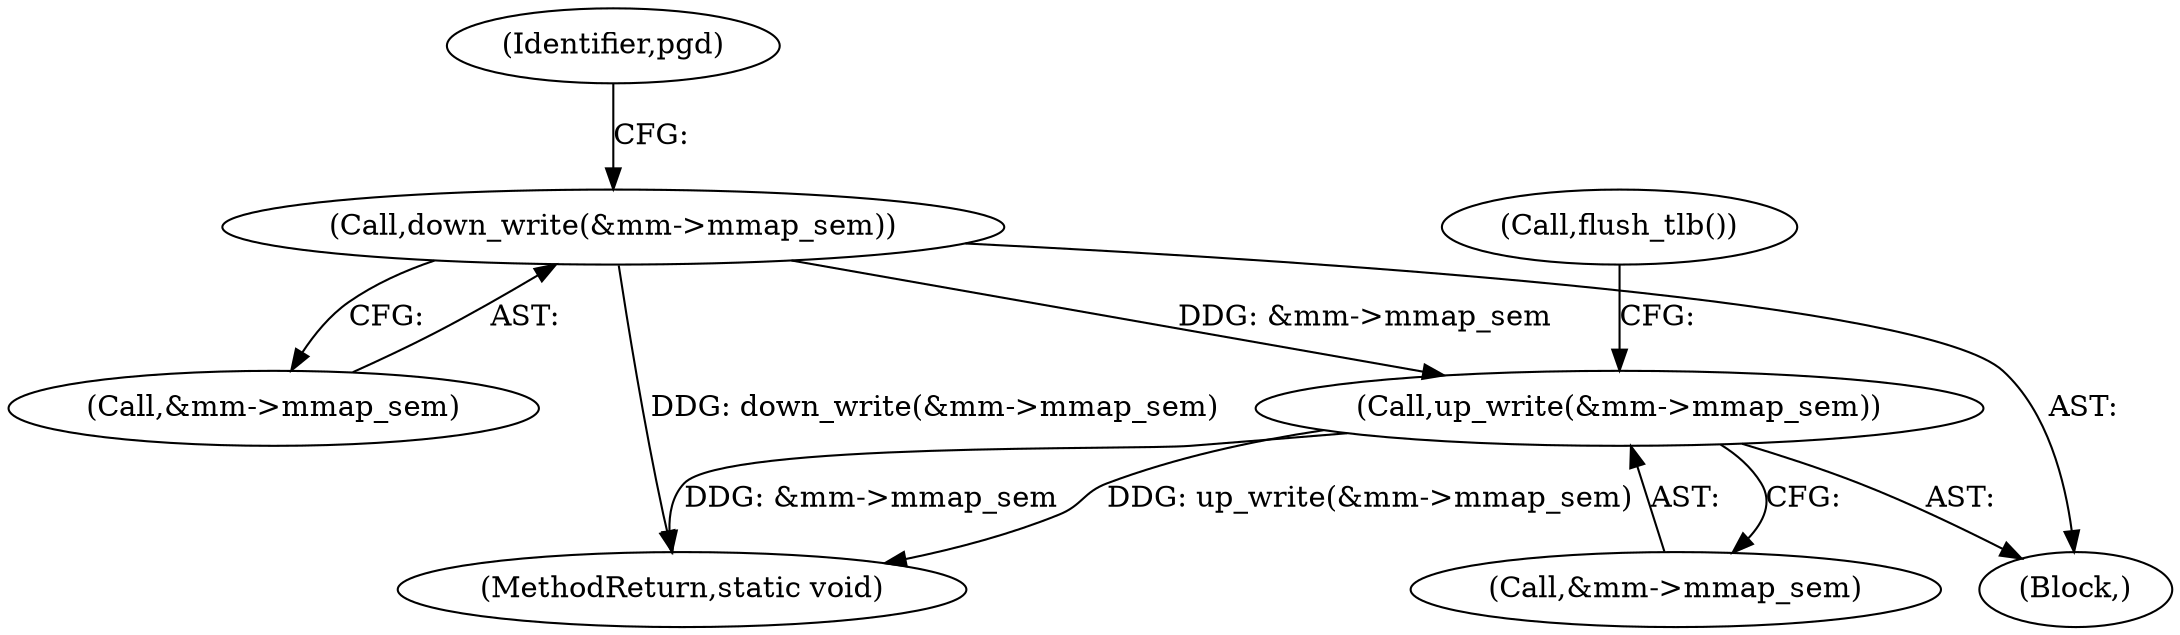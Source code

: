 digraph "0_linux_4a1d704194a441bf83c636004a479e01360ec850@API" {
"1000109" [label="(Call,down_write(&mm->mmap_sem))"];
"1000177" [label="(Call,up_write(&mm->mmap_sem))"];
"1000110" [label="(Call,&mm->mmap_sem)"];
"1000177" [label="(Call,up_write(&mm->mmap_sem))"];
"1000178" [label="(Call,&mm->mmap_sem)"];
"1000109" [label="(Call,down_write(&mm->mmap_sem))"];
"1000102" [label="(Block,)"];
"1000183" [label="(MethodReturn,static void)"];
"1000115" [label="(Identifier,pgd)"];
"1000182" [label="(Call,flush_tlb())"];
"1000109" -> "1000102"  [label="AST: "];
"1000109" -> "1000110"  [label="CFG: "];
"1000110" -> "1000109"  [label="AST: "];
"1000115" -> "1000109"  [label="CFG: "];
"1000109" -> "1000183"  [label="DDG: down_write(&mm->mmap_sem)"];
"1000109" -> "1000177"  [label="DDG: &mm->mmap_sem"];
"1000177" -> "1000102"  [label="AST: "];
"1000177" -> "1000178"  [label="CFG: "];
"1000178" -> "1000177"  [label="AST: "];
"1000182" -> "1000177"  [label="CFG: "];
"1000177" -> "1000183"  [label="DDG: &mm->mmap_sem"];
"1000177" -> "1000183"  [label="DDG: up_write(&mm->mmap_sem)"];
}
